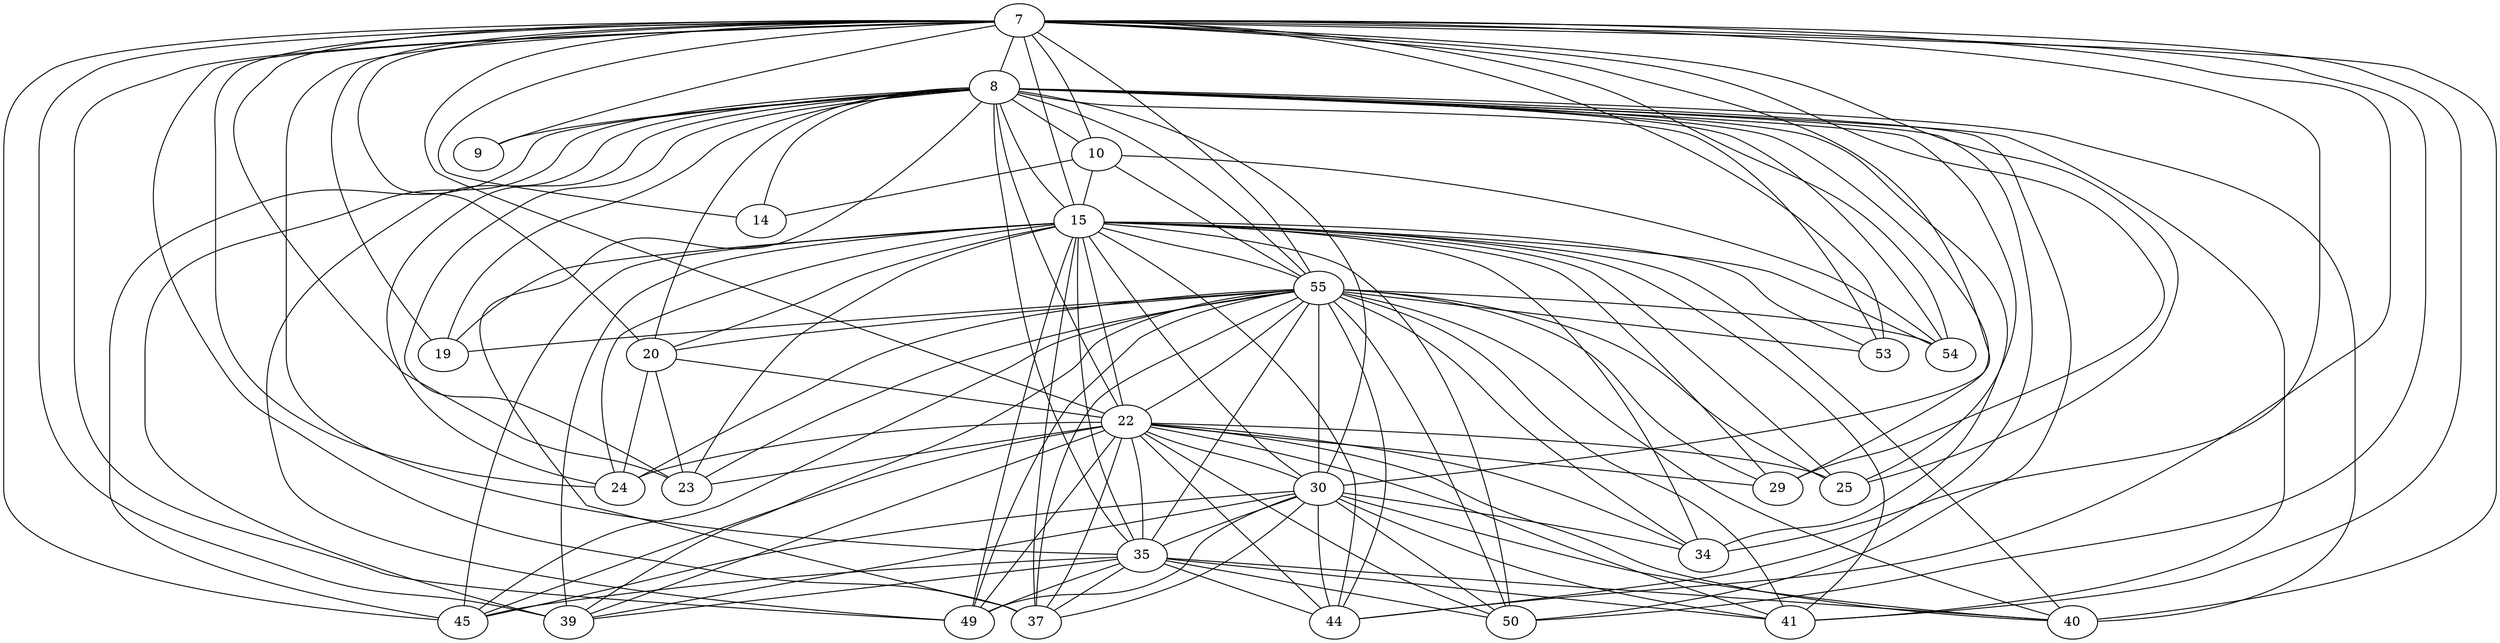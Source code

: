 strict graph{
7 -- 8
7 -- 9
8 -- 9
7 -- 10
8 -- 10
7 -- 14
8 -- 14
10 -- 14
7 -- 15
8 -- 15
10 -- 15
7 -- 19
55 -- 19
8 -- 19
15 -- 19
7 -- 20
55 -- 20
8 -- 20
15 -- 20
20 -- 22
7 -- 22
55 -- 22
8 -- 22
15 -- 22
20 -- 23
22 -- 23
7 -- 23
55 -- 23
8 -- 23
15 -- 23
20 -- 24
22 -- 24
7 -- 24
55 -- 24
8 -- 24
15 -- 24
22 -- 25
7 -- 25
55 -- 25
8 -- 25
15 -- 25
22 -- 29
7 -- 29
55 -- 29
8 -- 29
15 -- 29
22 -- 30
7 -- 30
55 -- 30
8 -- 30
15 -- 30
22 -- 34
7 -- 34
55 -- 34
8 -- 34
30 -- 34
15 -- 34
22 -- 35
7 -- 35
55 -- 35
8 -- 35
30 -- 35
15 -- 35
35 -- 37
22 -- 37
7 -- 37
55 -- 37
8 -- 37
30 -- 37
15 -- 37
35 -- 39
22 -- 39
7 -- 39
55 -- 39
8 -- 39
30 -- 39
15 -- 39
35 -- 40
22 -- 40
7 -- 40
55 -- 40
8 -- 40
30 -- 40
15 -- 40
35 -- 41
22 -- 41
7 -- 41
55 -- 41
8 -- 41
30 -- 41
15 -- 41
35 -- 44
22 -- 44
7 -- 44
55 -- 44
8 -- 44
30 -- 44
15 -- 44
35 -- 45
22 -- 45
7 -- 45
55 -- 45
8 -- 45
30 -- 45
15 -- 45
35 -- 49
22 -- 49
7 -- 49
55 -- 49
8 -- 49
30 -- 49
15 -- 49
35 -- 50
22 -- 50
7 -- 50
55 -- 50
8 -- 50
30 -- 50
15 -- 50
7 -- 53
55 -- 53
8 -- 53
15 -- 53
7 -- 54
55 -- 54
8 -- 54
10 -- 54
15 -- 54
7 -- 55
8 -- 55
10 -- 55
15 -- 55
}
